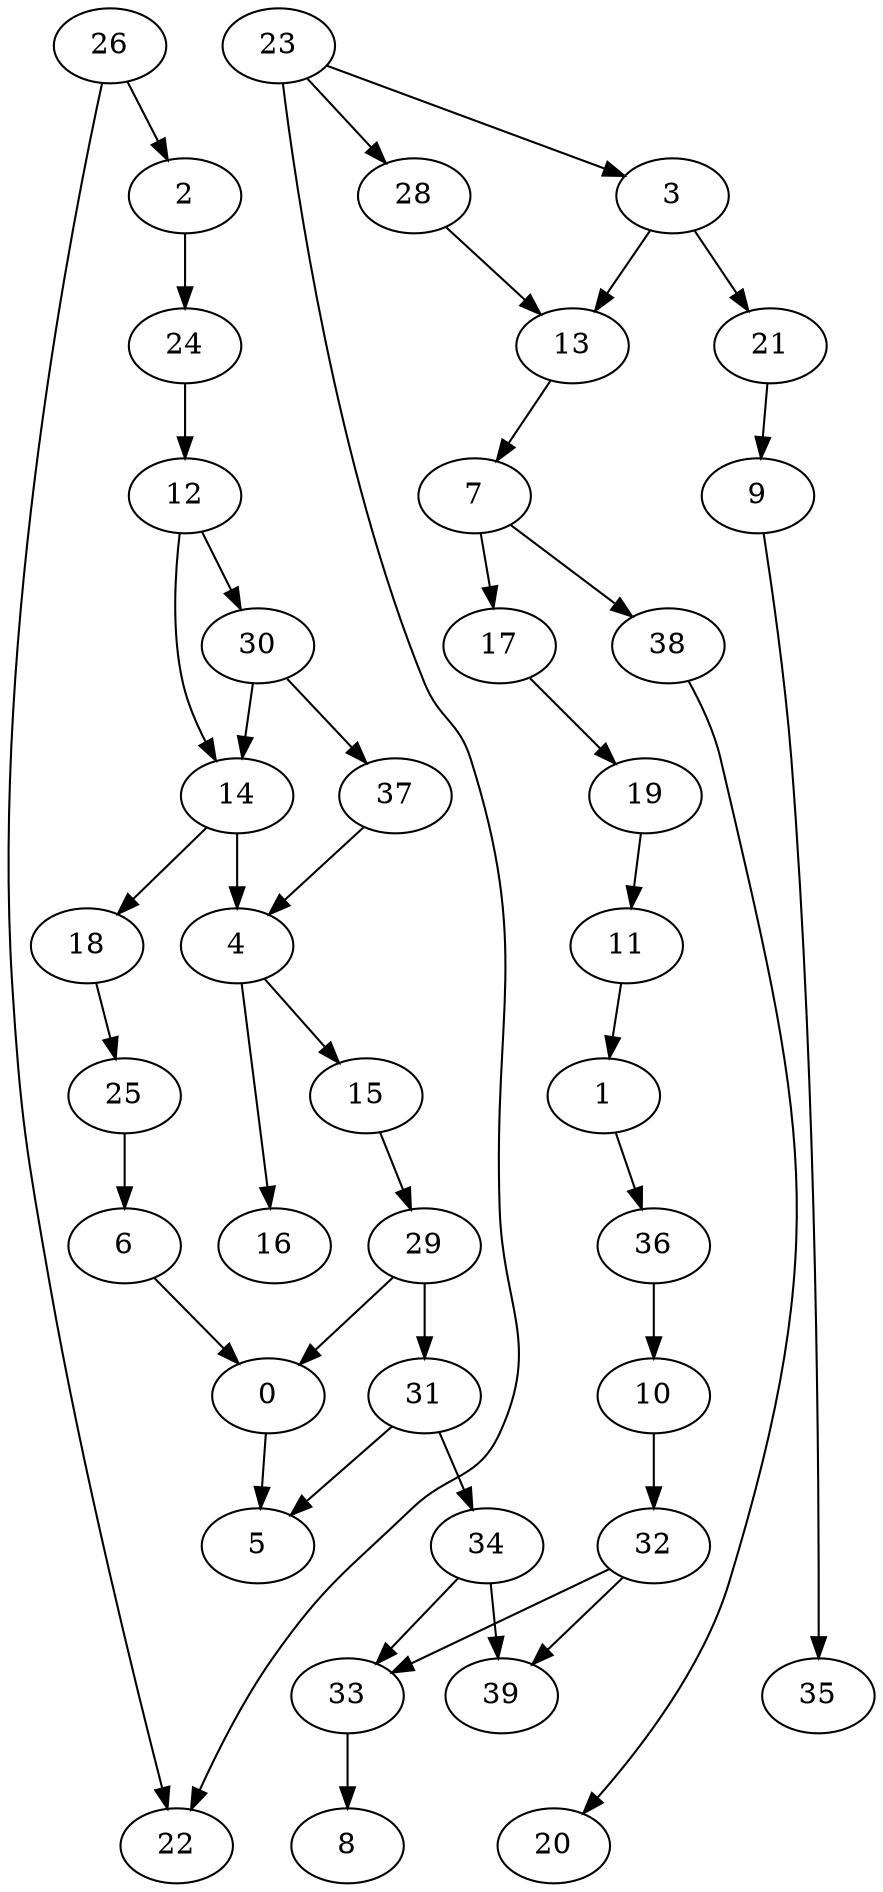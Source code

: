 digraph G {
    0;
    5;
    1;
    36;
    10;
    32;
    33;
    39;
    2;
    24;
    12;
    30;
    14;
    37;
    4;
    18;
    3;
    13;
    21;
    7;
    9;
    17;
    38;
    35;
    19;
    20;
    15;
    16;
    29;
    31;
    34;
    6;
    11;
    8;
    25;
    23;
    22;
    28;
    26;
    0 -> 5 [weight=0];
    1 -> 36 [weight=0];
    36 -> 10 [weight=0];
    10 -> 32 [weight=1];
    32 -> 33 [weight=0];
    32 -> 39 [weight=0];
    33 -> 8 [weight=1];
    2 -> 24 [weight=0];
    24 -> 12 [weight=0];
    12 -> 30 [weight=0];
    12 -> 14 [weight=0];
    30 -> 14 [weight=0];
    30 -> 37 [weight=0];
    14 -> 4 [weight=1];
    14 -> 18 [weight=0];
    37 -> 4 [weight=0];
    4 -> 15 [weight=0];
    4 -> 16 [weight=0];
    18 -> 25 [weight=0];
    3 -> 13 [weight=0];
    3 -> 21 [weight=0];
    13 -> 7 [weight=0];
    21 -> 9 [weight=0];
    7 -> 17 [weight=0];
    7 -> 38 [weight=0];
    9 -> 35 [weight=0];
    17 -> 19 [weight=0];
    38 -> 20 [weight=0];
    19 -> 11 [weight=0];
    15 -> 29 [weight=0];
    29 -> 0 [weight=0];
    29 -> 31 [weight=1];
    31 -> 5 [weight=0];
    31 -> 34 [weight=0];
    34 -> 33 [weight=0];
    34 -> 39 [weight=0];
    6 -> 0 [weight=0];
    11 -> 1 [weight=0];
    25 -> 6 [weight=0];
    23 -> 3 [weight=0];
    23 -> 22 [weight=0];
    23 -> 28 [weight=0];
    28 -> 13 [weight=0];
    26 -> 2 [weight=0];
    26 -> 22 [weight=0];
}
